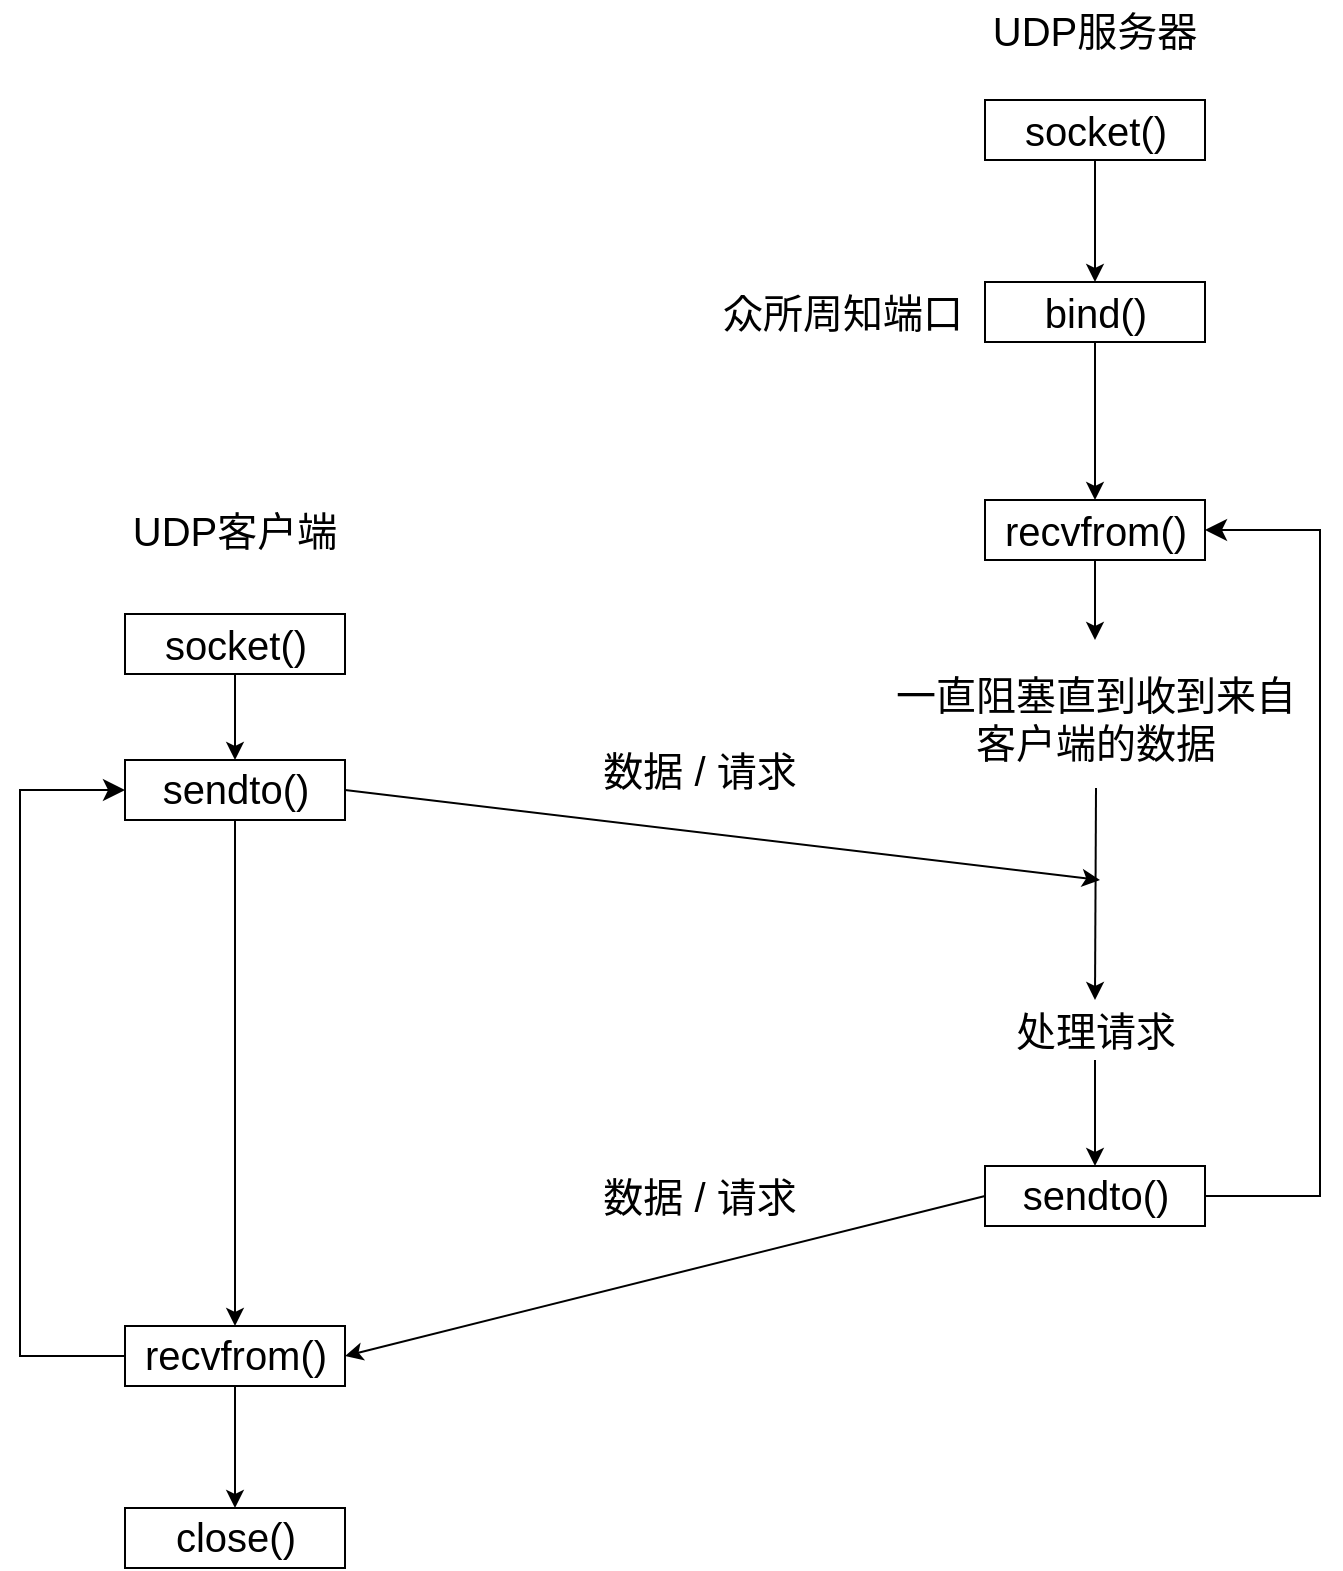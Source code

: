 <mxfile>
    <diagram id="bLxnnK70OzS9RyqgBt4h" name="第 1 页">
        <mxGraphModel dx="1002" dy="1737" grid="1" gridSize="10" guides="1" tooltips="1" connect="1" arrows="1" fold="1" page="1" pageScale="1" pageWidth="827" pageHeight="1169" math="0" shadow="0">
            <root>
                <mxCell id="0"/>
                <mxCell id="1" parent="0"/>
                <mxCell id="6" value="" style="edgeStyle=none;html=1;fontSize=19;" parent="1" source="2" target="5" edge="1">
                    <mxGeometry relative="1" as="geometry"/>
                </mxCell>
                <mxCell id="2" value="&lt;font style=&quot;font-size: 20px;&quot;&gt;socket()&lt;/font&gt;" style="rounded=0;whiteSpace=wrap;html=1;" parent="1" vertex="1">
                    <mxGeometry x="82.5" y="447" width="110" height="30" as="geometry"/>
                </mxCell>
                <mxCell id="9" value="" style="edgeStyle=none;html=1;" parent="1" source="5" target="7" edge="1">
                    <mxGeometry relative="1" as="geometry"/>
                </mxCell>
                <mxCell id="5" value="&lt;font style=&quot;font-size: 20px;&quot;&gt;sendto()&lt;/font&gt;" style="rounded=0;whiteSpace=wrap;html=1;fontSize=19;" parent="1" vertex="1">
                    <mxGeometry x="82.5" y="520" width="110" height="30" as="geometry"/>
                </mxCell>
                <mxCell id="10" value="" style="edgeStyle=none;html=1;" parent="1" source="7" target="8" edge="1">
                    <mxGeometry relative="1" as="geometry"/>
                </mxCell>
                <mxCell id="7" value="&lt;font style=&quot;font-size: 20px;&quot;&gt;recvfrom()&lt;/font&gt;" style="rounded=0;whiteSpace=wrap;html=1;fontSize=19;" parent="1" vertex="1">
                    <mxGeometry x="82.5" y="803" width="110" height="30" as="geometry"/>
                </mxCell>
                <mxCell id="8" value="&lt;font style=&quot;font-size: 20px;&quot;&gt;close()&lt;/font&gt;" style="rounded=0;whiteSpace=wrap;html=1;fontSize=19;" parent="1" vertex="1">
                    <mxGeometry x="82.5" y="894" width="110" height="30" as="geometry"/>
                </mxCell>
                <mxCell id="11" value="&lt;font style=&quot;font-size: 20px;&quot;&gt;UDP客户端&lt;/font&gt;" style="text;html=1;strokeColor=none;fillColor=none;align=center;verticalAlign=middle;whiteSpace=wrap;rounded=0;" parent="1" vertex="1">
                    <mxGeometry x="70" y="390" width="135" height="30" as="geometry"/>
                </mxCell>
                <mxCell id="12" value="&lt;font style=&quot;font-size: 20px;&quot;&gt;UDP服务器&lt;/font&gt;" style="text;html=1;strokeColor=none;fillColor=none;align=center;verticalAlign=middle;whiteSpace=wrap;rounded=0;" parent="1" vertex="1">
                    <mxGeometry x="500" y="140" width="135" height="30" as="geometry"/>
                </mxCell>
                <mxCell id="15" value="" style="edgeStyle=none;html=1;fontSize=20;" parent="1" source="13" target="14" edge="1">
                    <mxGeometry relative="1" as="geometry"/>
                </mxCell>
                <mxCell id="13" value="&lt;font style=&quot;font-size: 20px;&quot;&gt;socket()&lt;/font&gt;" style="rounded=0;whiteSpace=wrap;html=1;" parent="1" vertex="1">
                    <mxGeometry x="512.5" y="190" width="110" height="30" as="geometry"/>
                </mxCell>
                <mxCell id="18" value="" style="edgeStyle=none;html=1;fontSize=20;" parent="1" source="14" target="17" edge="1">
                    <mxGeometry relative="1" as="geometry"/>
                </mxCell>
                <mxCell id="14" value="bind()" style="rounded=0;whiteSpace=wrap;html=1;fontSize=20;" parent="1" vertex="1">
                    <mxGeometry x="512.5" y="281" width="110" height="30" as="geometry"/>
                </mxCell>
                <mxCell id="16" value="&lt;span style=&quot;font-size: 20px;&quot;&gt;众所周知端口&lt;/span&gt;" style="text;html=1;strokeColor=none;fillColor=none;align=center;verticalAlign=middle;whiteSpace=wrap;rounded=0;" parent="1" vertex="1">
                    <mxGeometry x="374" y="281" width="135" height="30" as="geometry"/>
                </mxCell>
                <mxCell id="28" value="" style="edgeStyle=none;html=1;fontSize=20;" parent="1" source="17" edge="1">
                    <mxGeometry relative="1" as="geometry">
                        <mxPoint x="567.5" y="460" as="targetPoint"/>
                    </mxGeometry>
                </mxCell>
                <mxCell id="17" value="recvfrom()" style="rounded=0;whiteSpace=wrap;html=1;fontSize=20;" parent="1" vertex="1">
                    <mxGeometry x="512.5" y="390" width="110" height="30" as="geometry"/>
                </mxCell>
                <mxCell id="39" value="" style="edgeStyle=none;html=1;fontSize=20;startArrow=classic;startFill=1;endArrow=none;endFill=0;" parent="1" source="19" target="38" edge="1">
                    <mxGeometry relative="1" as="geometry"/>
                </mxCell>
                <mxCell id="19" value="&lt;font style=&quot;font-size: 20px;&quot;&gt;sendto()&lt;/font&gt;" style="rounded=0;whiteSpace=wrap;html=1;fontSize=19;" parent="1" vertex="1">
                    <mxGeometry x="512.5" y="723" width="110" height="30" as="geometry"/>
                </mxCell>
                <mxCell id="22" value="&lt;span style=&quot;font-size: 20px;&quot;&gt;一直阻塞直到收到来自客户端的数据&lt;/span&gt;" style="text;html=1;strokeColor=none;fillColor=none;align=center;verticalAlign=middle;whiteSpace=wrap;rounded=0;" parent="1" vertex="1">
                    <mxGeometry x="457.5" y="484" width="220" height="30" as="geometry"/>
                </mxCell>
                <mxCell id="29" value="" style="endArrow=classic;html=1;fontSize=20;exitX=1;exitY=0.5;exitDx=0;exitDy=0;" parent="1" source="5" edge="1">
                    <mxGeometry width="50" height="50" relative="1" as="geometry">
                        <mxPoint x="310" y="550" as="sourcePoint"/>
                        <mxPoint x="570" y="580" as="targetPoint"/>
                    </mxGeometry>
                </mxCell>
                <mxCell id="31" value="" style="endArrow=none;html=1;fontSize=20;exitX=1;exitY=0.5;exitDx=0;exitDy=0;entryX=0;entryY=0.5;entryDx=0;entryDy=0;startArrow=classic;startFill=1;endFill=0;" parent="1" source="7" target="19" edge="1">
                    <mxGeometry width="50" height="50" relative="1" as="geometry">
                        <mxPoint x="180" y="803" as="sourcePoint"/>
                        <mxPoint x="557.5" y="848" as="targetPoint"/>
                    </mxGeometry>
                </mxCell>
                <mxCell id="34" value="数据 / 请求" style="text;html=1;strokeColor=none;fillColor=none;align=center;verticalAlign=middle;whiteSpace=wrap;rounded=0;fontSize=20;" parent="1" vertex="1">
                    <mxGeometry x="310" y="510" width="120" height="30" as="geometry"/>
                </mxCell>
                <mxCell id="35" value="数据 / 请求" style="text;html=1;strokeColor=none;fillColor=none;align=center;verticalAlign=middle;whiteSpace=wrap;rounded=0;fontSize=20;" parent="1" vertex="1">
                    <mxGeometry x="310" y="723" width="120" height="30" as="geometry"/>
                </mxCell>
                <mxCell id="38" value="处理请求" style="text;html=1;strokeColor=none;fillColor=none;align=center;verticalAlign=middle;whiteSpace=wrap;rounded=0;fontSize=20;" parent="1" vertex="1">
                    <mxGeometry x="507.5" y="640" width="120" height="30" as="geometry"/>
                </mxCell>
                <mxCell id="42" value="" style="edgeStyle=segmentEdgeStyle;endArrow=classic;html=1;curved=0;rounded=0;endSize=8;startSize=8;exitX=0;exitY=0.5;exitDx=0;exitDy=0;entryX=0;entryY=0.5;entryDx=0;entryDy=0;" edge="1" parent="1" source="7" target="5">
                    <mxGeometry width="50" height="50" relative="1" as="geometry">
                        <mxPoint x="390" y="900" as="sourcePoint"/>
                        <mxPoint x="440" y="850" as="targetPoint"/>
                        <Array as="points">
                            <mxPoint x="30" y="818"/>
                            <mxPoint x="30" y="535"/>
                        </Array>
                    </mxGeometry>
                </mxCell>
                <mxCell id="43" value="" style="edgeStyle=segmentEdgeStyle;endArrow=classic;html=1;curved=0;rounded=0;endSize=8;startSize=8;exitX=1;exitY=0.5;exitDx=0;exitDy=0;entryX=1;entryY=0.5;entryDx=0;entryDy=0;" edge="1" parent="1" source="19" target="17">
                    <mxGeometry width="50" height="50" relative="1" as="geometry">
                        <mxPoint x="600" y="900" as="sourcePoint"/>
                        <mxPoint x="650" y="850" as="targetPoint"/>
                        <Array as="points">
                            <mxPoint x="680" y="738"/>
                            <mxPoint x="680" y="405"/>
                        </Array>
                    </mxGeometry>
                </mxCell>
                <mxCell id="48" value="" style="endArrow=classic;html=1;" edge="1" parent="1">
                    <mxGeometry width="50" height="50" relative="1" as="geometry">
                        <mxPoint x="568" y="534" as="sourcePoint"/>
                        <mxPoint x="567.5" y="640" as="targetPoint"/>
                    </mxGeometry>
                </mxCell>
            </root>
        </mxGraphModel>
    </diagram>
</mxfile>